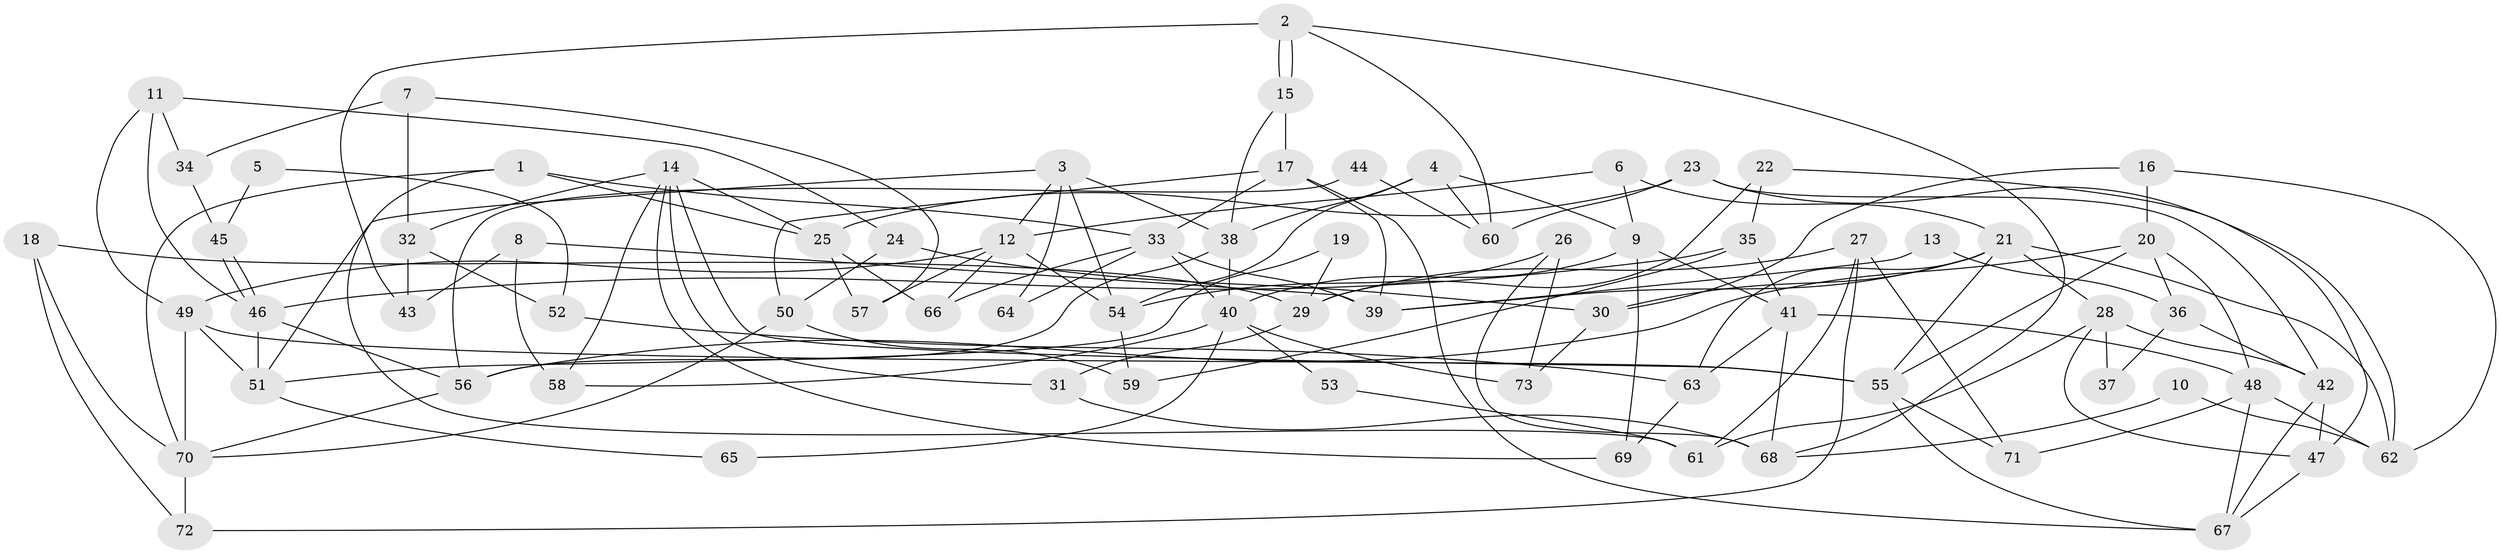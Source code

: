 // coarse degree distribution, {7: 0.15555555555555556, 8: 0.044444444444444446, 4: 0.15555555555555556, 3: 0.15555555555555556, 5: 0.17777777777777778, 2: 0.1111111111111111, 6: 0.15555555555555556, 11: 0.022222222222222223, 9: 0.022222222222222223}
// Generated by graph-tools (version 1.1) at 2025/24/03/03/25 07:24:03]
// undirected, 73 vertices, 146 edges
graph export_dot {
graph [start="1"]
  node [color=gray90,style=filled];
  1;
  2;
  3;
  4;
  5;
  6;
  7;
  8;
  9;
  10;
  11;
  12;
  13;
  14;
  15;
  16;
  17;
  18;
  19;
  20;
  21;
  22;
  23;
  24;
  25;
  26;
  27;
  28;
  29;
  30;
  31;
  32;
  33;
  34;
  35;
  36;
  37;
  38;
  39;
  40;
  41;
  42;
  43;
  44;
  45;
  46;
  47;
  48;
  49;
  50;
  51;
  52;
  53;
  54;
  55;
  56;
  57;
  58;
  59;
  60;
  61;
  62;
  63;
  64;
  65;
  66;
  67;
  68;
  69;
  70;
  71;
  72;
  73;
  1 -- 70;
  1 -- 33;
  1 -- 25;
  1 -- 61;
  2 -- 60;
  2 -- 15;
  2 -- 15;
  2 -- 43;
  2 -- 68;
  3 -- 12;
  3 -- 51;
  3 -- 38;
  3 -- 54;
  3 -- 64;
  4 -- 9;
  4 -- 38;
  4 -- 54;
  4 -- 60;
  5 -- 45;
  5 -- 52;
  6 -- 9;
  6 -- 21;
  6 -- 12;
  7 -- 32;
  7 -- 57;
  7 -- 34;
  8 -- 58;
  8 -- 39;
  8 -- 43;
  9 -- 69;
  9 -- 41;
  9 -- 40;
  10 -- 68;
  10 -- 62;
  11 -- 49;
  11 -- 46;
  11 -- 24;
  11 -- 34;
  12 -- 54;
  12 -- 49;
  12 -- 57;
  12 -- 66;
  13 -- 36;
  13 -- 39;
  14 -- 25;
  14 -- 55;
  14 -- 31;
  14 -- 32;
  14 -- 58;
  14 -- 69;
  15 -- 17;
  15 -- 38;
  16 -- 62;
  16 -- 30;
  16 -- 20;
  17 -- 50;
  17 -- 67;
  17 -- 33;
  17 -- 39;
  18 -- 70;
  18 -- 72;
  18 -- 29;
  19 -- 51;
  19 -- 29;
  20 -- 56;
  20 -- 36;
  20 -- 48;
  20 -- 55;
  21 -- 39;
  21 -- 55;
  21 -- 28;
  21 -- 30;
  21 -- 62;
  21 -- 63;
  22 -- 47;
  22 -- 29;
  22 -- 35;
  23 -- 62;
  23 -- 25;
  23 -- 42;
  23 -- 60;
  24 -- 30;
  24 -- 50;
  25 -- 66;
  25 -- 57;
  26 -- 68;
  26 -- 54;
  26 -- 73;
  27 -- 29;
  27 -- 61;
  27 -- 71;
  27 -- 72;
  28 -- 47;
  28 -- 37;
  28 -- 42;
  28 -- 61;
  29 -- 31;
  30 -- 73;
  31 -- 68;
  32 -- 43;
  32 -- 52;
  33 -- 40;
  33 -- 39;
  33 -- 64;
  33 -- 66;
  34 -- 45;
  35 -- 46;
  35 -- 41;
  35 -- 59;
  36 -- 42;
  36 -- 37;
  38 -- 40;
  38 -- 56;
  40 -- 53;
  40 -- 58;
  40 -- 65;
  40 -- 73;
  41 -- 48;
  41 -- 63;
  41 -- 68;
  42 -- 47;
  42 -- 67;
  44 -- 60;
  44 -- 56;
  45 -- 46;
  45 -- 46;
  46 -- 56;
  46 -- 51;
  47 -- 67;
  48 -- 71;
  48 -- 62;
  48 -- 67;
  49 -- 55;
  49 -- 51;
  49 -- 70;
  50 -- 59;
  50 -- 70;
  51 -- 65;
  52 -- 63;
  53 -- 61;
  54 -- 59;
  55 -- 67;
  55 -- 71;
  56 -- 70;
  63 -- 69;
  70 -- 72;
}

